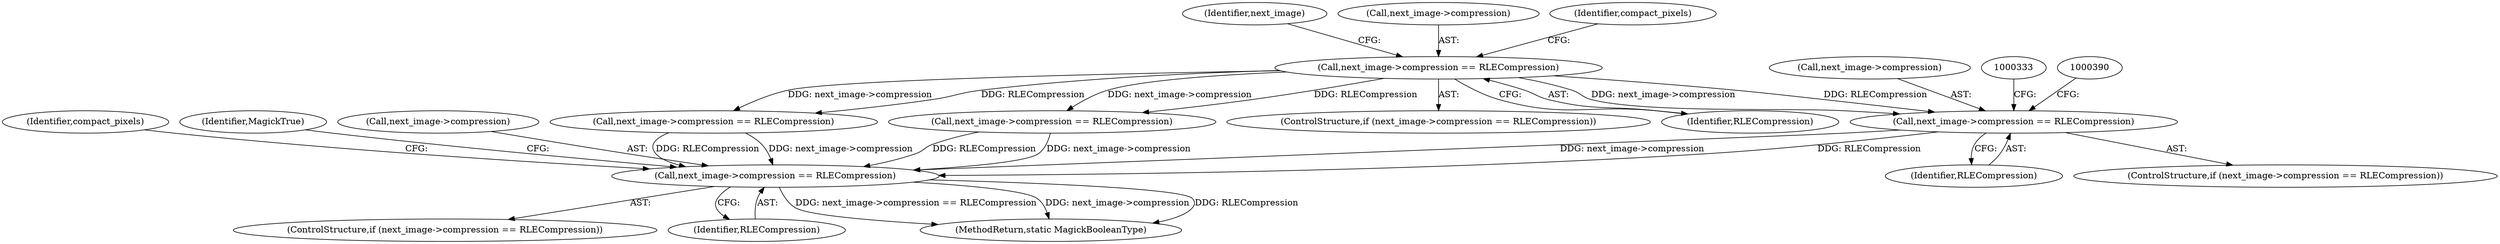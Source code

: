digraph "0_ImageMagick_6f1879d498bcc5cce12fe0c5decb8dbc0f608e5d@pointer" {
"1000326" [label="(Call,next_image->compression == RLECompression)"];
"1000134" [label="(Call,next_image->compression == RLECompression)"];
"1000500" [label="(Call,next_image->compression == RLECompression)"];
"1000133" [label="(ControlStructure,if (next_image->compression == RLECompression))"];
"1000330" [label="(Identifier,RLECompression)"];
"1000499" [label="(ControlStructure,if (next_image->compression == RLECompression))"];
"1000506" [label="(Identifier,compact_pixels)"];
"1000138" [label="(Identifier,RLECompression)"];
"1000504" [label="(Identifier,RLECompression)"];
"1000171" [label="(Identifier,next_image)"];
"1000325" [label="(ControlStructure,if (next_image->compression == RLECompression))"];
"1000326" [label="(Call,next_image->compression == RLECompression)"];
"1000135" [label="(Call,next_image->compression)"];
"1000512" [label="(Identifier,MagickTrue)"];
"1000501" [label="(Call,next_image->compression)"];
"1000175" [label="(Call,next_image->compression == RLECompression)"];
"1000513" [label="(MethodReturn,static MagickBooleanType)"];
"1000500" [label="(Call,next_image->compression == RLECompression)"];
"1000141" [label="(Identifier,compact_pixels)"];
"1000134" [label="(Call,next_image->compression == RLECompression)"];
"1000248" [label="(Call,next_image->compression == RLECompression)"];
"1000327" [label="(Call,next_image->compression)"];
"1000326" -> "1000325"  [label="AST: "];
"1000326" -> "1000330"  [label="CFG: "];
"1000327" -> "1000326"  [label="AST: "];
"1000330" -> "1000326"  [label="AST: "];
"1000333" -> "1000326"  [label="CFG: "];
"1000390" -> "1000326"  [label="CFG: "];
"1000134" -> "1000326"  [label="DDG: next_image->compression"];
"1000134" -> "1000326"  [label="DDG: RLECompression"];
"1000326" -> "1000500"  [label="DDG: next_image->compression"];
"1000326" -> "1000500"  [label="DDG: RLECompression"];
"1000134" -> "1000133"  [label="AST: "];
"1000134" -> "1000138"  [label="CFG: "];
"1000135" -> "1000134"  [label="AST: "];
"1000138" -> "1000134"  [label="AST: "];
"1000141" -> "1000134"  [label="CFG: "];
"1000171" -> "1000134"  [label="CFG: "];
"1000134" -> "1000175"  [label="DDG: next_image->compression"];
"1000134" -> "1000175"  [label="DDG: RLECompression"];
"1000134" -> "1000248"  [label="DDG: next_image->compression"];
"1000134" -> "1000248"  [label="DDG: RLECompression"];
"1000500" -> "1000499"  [label="AST: "];
"1000500" -> "1000504"  [label="CFG: "];
"1000501" -> "1000500"  [label="AST: "];
"1000504" -> "1000500"  [label="AST: "];
"1000506" -> "1000500"  [label="CFG: "];
"1000512" -> "1000500"  [label="CFG: "];
"1000500" -> "1000513"  [label="DDG: next_image->compression == RLECompression"];
"1000500" -> "1000513"  [label="DDG: next_image->compression"];
"1000500" -> "1000513"  [label="DDG: RLECompression"];
"1000175" -> "1000500"  [label="DDG: next_image->compression"];
"1000175" -> "1000500"  [label="DDG: RLECompression"];
"1000248" -> "1000500"  [label="DDG: next_image->compression"];
"1000248" -> "1000500"  [label="DDG: RLECompression"];
}

